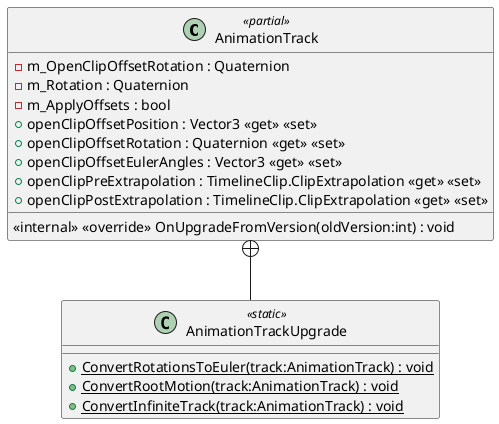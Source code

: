 @startuml
class AnimationTrack <<partial>> {
    - m_OpenClipOffsetRotation : Quaternion
    - m_Rotation : Quaternion
    - m_ApplyOffsets : bool
    + openClipOffsetPosition : Vector3 <<get>> <<set>>
    + openClipOffsetRotation : Quaternion <<get>> <<set>>
    + openClipOffsetEulerAngles : Vector3 <<get>> <<set>>
    + openClipPreExtrapolation : TimelineClip.ClipExtrapolation <<get>> <<set>>
    + openClipPostExtrapolation : TimelineClip.ClipExtrapolation <<get>> <<set>>
    <<internal>> <<override>> OnUpgradeFromVersion(oldVersion:int) : void
}
class AnimationTrackUpgrade <<static>> {
    + {static} ConvertRotationsToEuler(track:AnimationTrack) : void
    + {static} ConvertRootMotion(track:AnimationTrack) : void
    + {static} ConvertInfiniteTrack(track:AnimationTrack) : void
}
AnimationTrack +-- AnimationTrackUpgrade
@enduml
